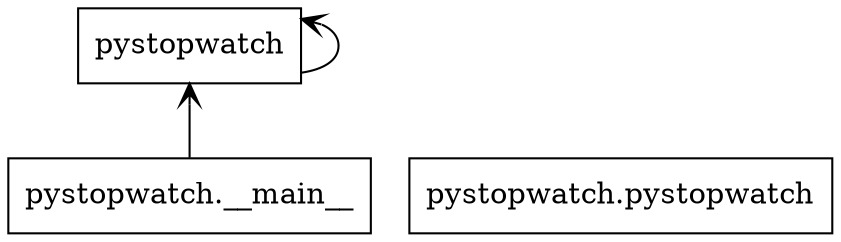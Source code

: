 digraph "packages" {
rankdir=BT
charset="utf-8"
"pystopwatch" [color="black", label="pystopwatch", shape="box", style="solid"];
"pystopwatch.__main__" [color="black", label="pystopwatch.__main__", shape="box", style="solid"];
"pystopwatch.pystopwatch" [color="black", label="pystopwatch.pystopwatch", shape="box", style="solid"];
"pystopwatch" -> "pystopwatch" [arrowhead="open", arrowtail="none"];
"pystopwatch.__main__" -> "pystopwatch" [arrowhead="open", arrowtail="none"];
}
